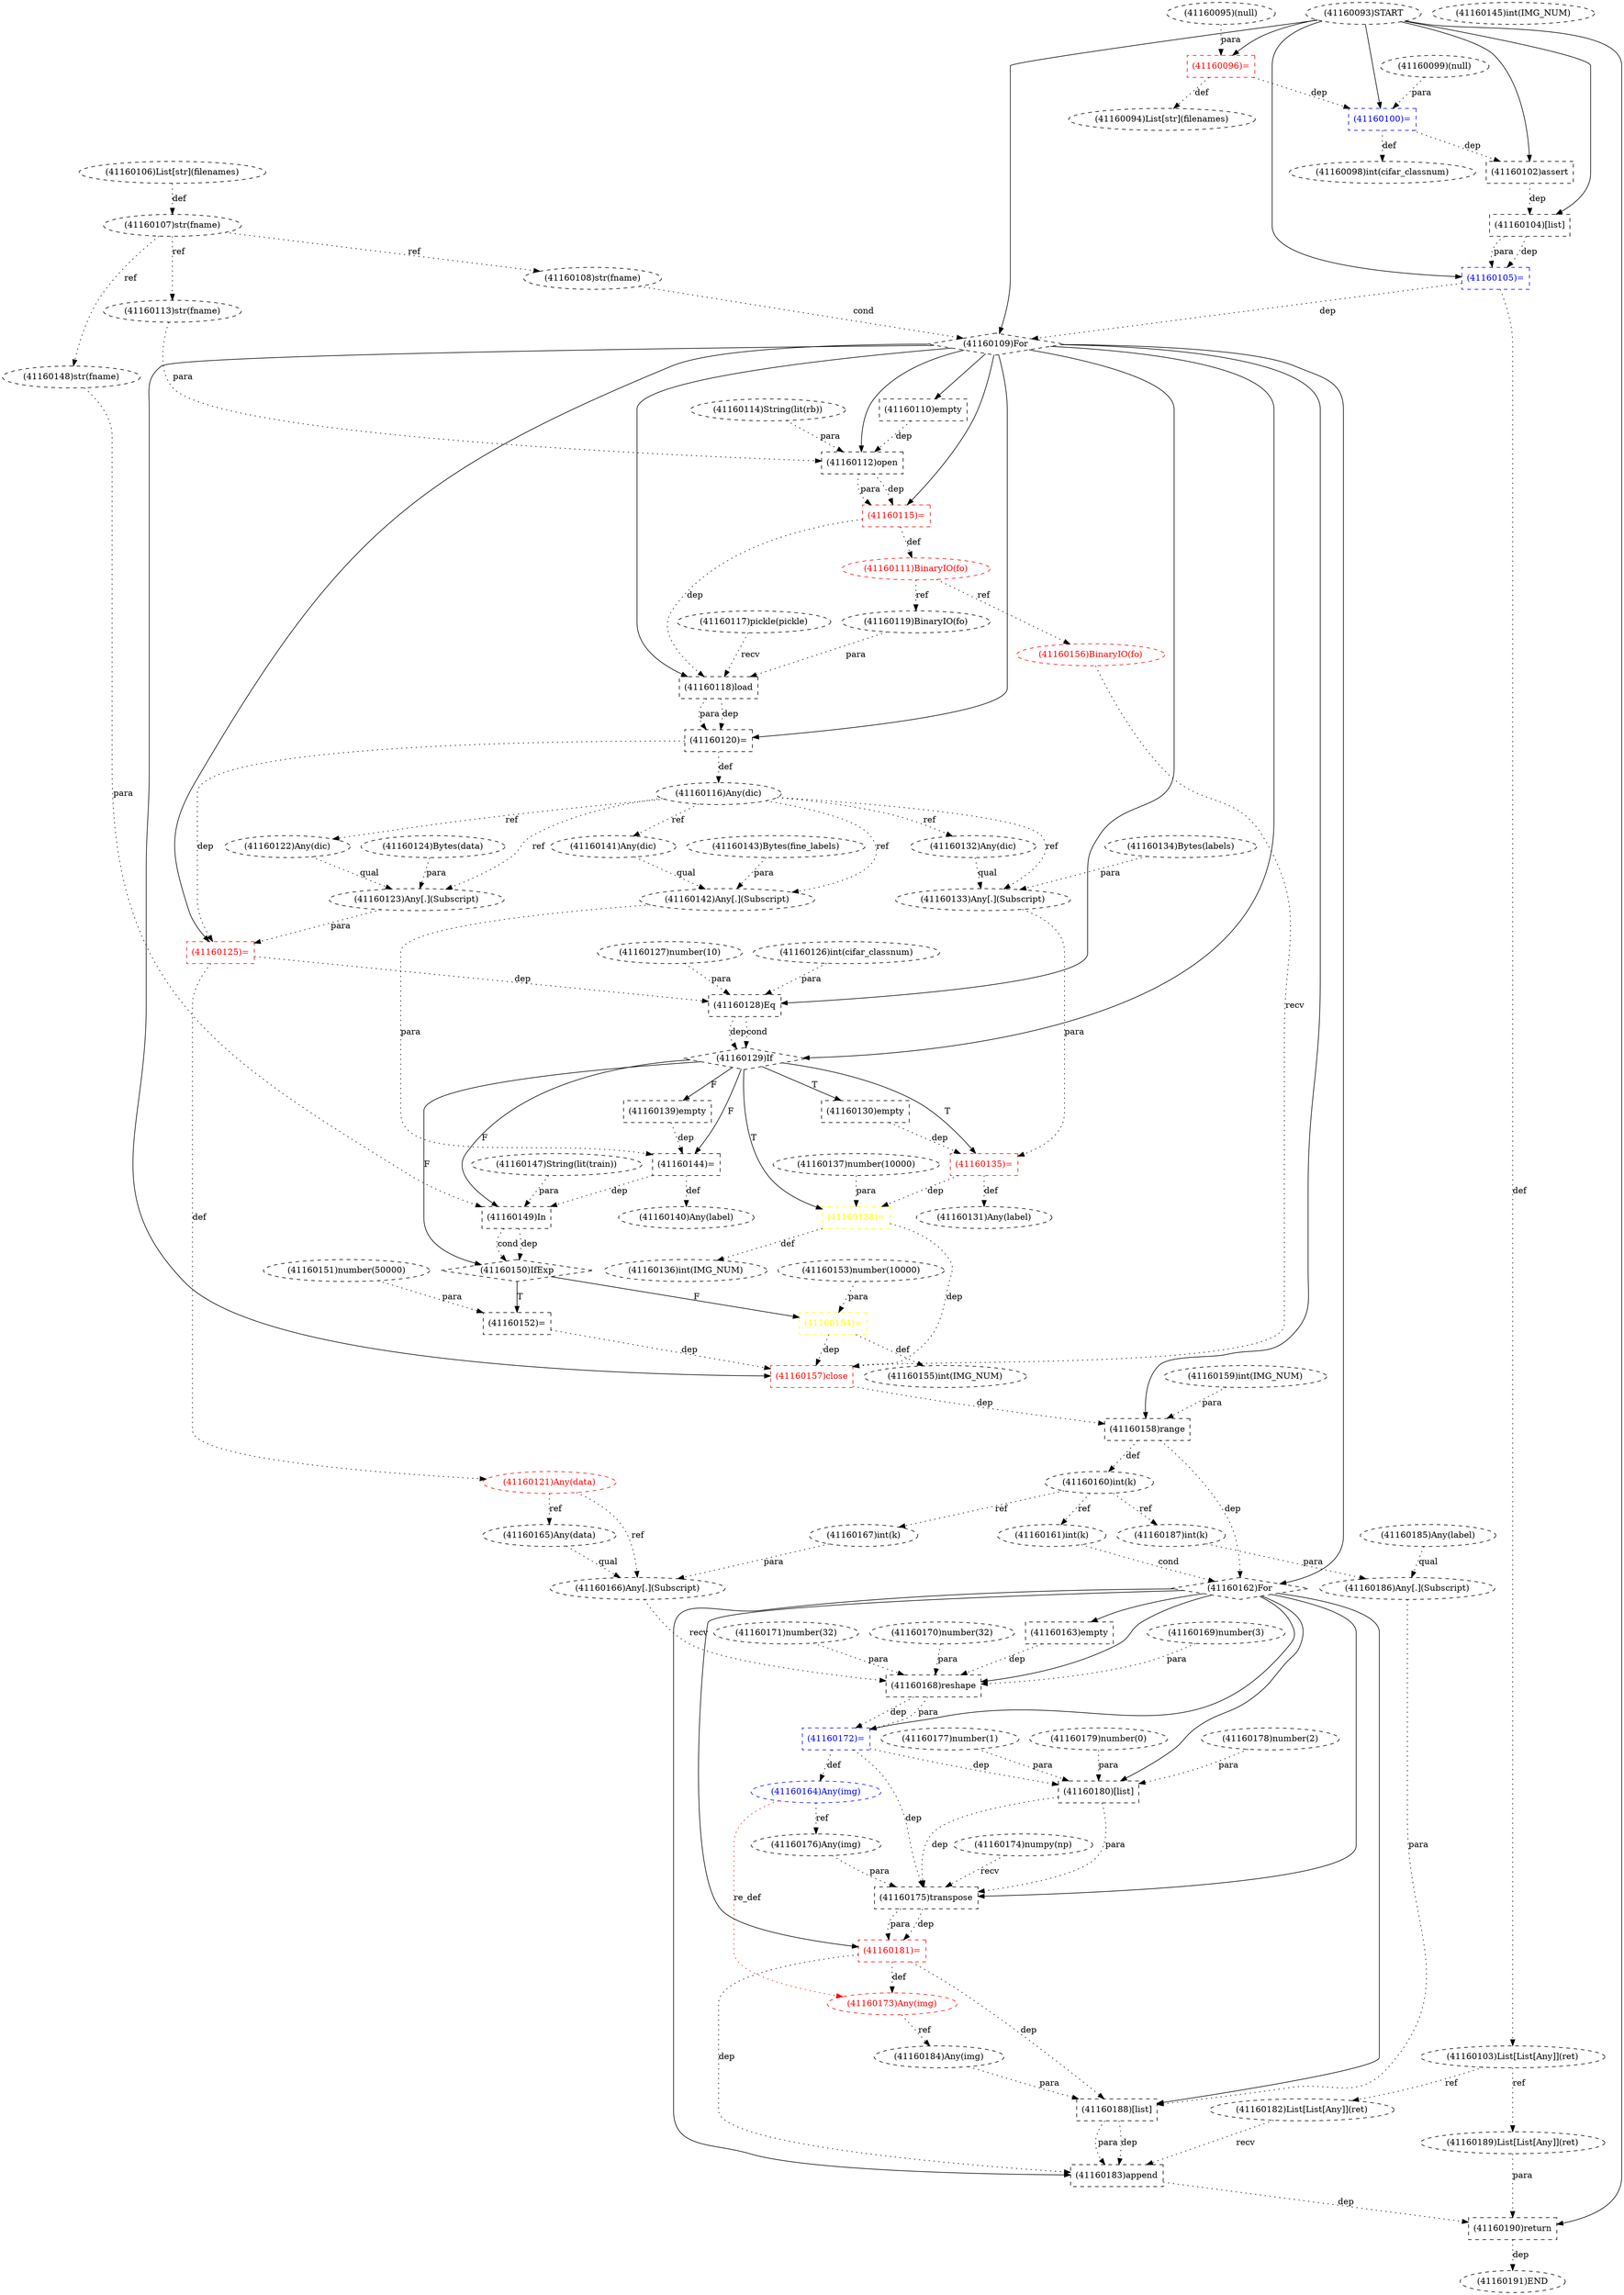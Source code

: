 digraph G {
1 [label="(41160140)Any(label)" shape=ellipse style=dashed]
2 [label="(41160141)Any(dic)" shape=ellipse style=dashed]
3 [label="(41160162)For" shape=diamond style=dashed]
4 [label="(41160142)Any[.](Subscript)" shape=ellipse style=dashed]
5 [label="(41160191)END" style=dashed]
6 [label="(41160110)empty" shape=box style=dashed]
7 [label="(41160150)IfExp" shape=diamond style=dashed]
8 [label="(41160117)pickle(pickle)" shape=ellipse style=dashed]
9 [label="(41160095)(null)" shape=ellipse style=dashed]
10 [label="(41160179)number(0)" shape=ellipse style=dashed]
11 [label="(41160175)transpose" shape=box style=dashed]
12 [label="(41160098)int(cifar_classnum)" shape=ellipse style=dashed]
13 [label="(41160166)Any[.](Subscript)" shape=ellipse style=dashed]
14 [label="(41160099)(null)" shape=ellipse style=dashed]
15 [label="(41160131)Any(label)" shape=ellipse style=dashed]
16 [label="(41160094)List[str](filenames)" shape=ellipse style=dashed]
17 [label="(41160118)load" shape=box style=dashed]
18 [label="(41160161)int(k)" shape=ellipse style=dashed]
19 [label="(41160123)Any[.](Subscript)" shape=ellipse style=dashed]
20 [label="(41160149)In" shape=box style=dashed]
21 [label="(41160100)=" shape=box style=dashed color=blue fontcolor=blue]
22 [label="(41160181)=" shape=box style=dashed color=red fontcolor=red]
23 [label="(41160133)Any[.](Subscript)" shape=ellipse style=dashed]
24 [label="(41160176)Any(img)" shape=ellipse style=dashed]
25 [label="(41160093)START" style=dashed]
26 [label="(41160107)str(fname)" shape=ellipse style=dashed]
27 [label="(41160182)List[List[Any]](ret)" shape=ellipse style=dashed]
28 [label="(41160183)append" shape=box style=dashed]
29 [label="(41160169)number(3)" shape=ellipse style=dashed]
30 [label="(41160135)=" shape=box style=dashed color=red fontcolor=red]
31 [label="(41160163)empty" shape=box style=dashed]
32 [label="(41160129)If" shape=diamond style=dashed]
33 [label="(41160116)Any(dic)" shape=ellipse style=dashed color=black fontcolor=black]
34 [label="(41160104)[list]" shape=box style=dashed]
35 [label="(41160189)List[List[Any]](ret)" shape=ellipse style=dashed]
36 [label="(41160156)BinaryIO(fo)" shape=ellipse style=dashed color=red fontcolor=red]
37 [label="(41160184)Any(img)" shape=ellipse style=dashed]
38 [label="(41160108)str(fname)" shape=ellipse style=dashed]
39 [label="(41160174)numpy(np)" shape=ellipse style=dashed]
40 [label="(41160144)=" shape=box style=dashed color=black fontcolor=black]
41 [label="(41160148)str(fname)" shape=ellipse style=dashed]
42 [label="(41160173)Any(img)" shape=ellipse style=dashed color=red fontcolor=red]
43 [label="(41160113)str(fname)" shape=ellipse style=dashed]
44 [label="(41160152)=" shape=box style=dashed]
45 [label="(41160160)int(k)" shape=ellipse style=dashed]
46 [label="(41160154)=" shape=box style=dashed color=yellow fontcolor=yellow]
47 [label="(41160172)=" shape=box style=dashed color=blue fontcolor=blue]
48 [label="(41160115)=" shape=box style=dashed color=red fontcolor=red]
49 [label="(41160167)int(k)" shape=ellipse style=dashed]
50 [label="(41160186)Any[.](Subscript)" shape=ellipse style=dashed]
51 [label="(41160143)Bytes(fine_labels)" shape=ellipse style=dashed]
52 [label="(41160155)int(IMG_NUM)" shape=ellipse style=dashed]
53 [label="(41160136)int(IMG_NUM)" shape=ellipse style=dashed]
54 [label="(41160111)BinaryIO(fo)" shape=ellipse style=dashed color=red fontcolor=red]
55 [label="(41160103)List[List[Any]](ret)" shape=ellipse style=dashed]
56 [label="(41160153)number(10000)" shape=ellipse style=dashed]
57 [label="(41160119)BinaryIO(fo)" shape=ellipse style=dashed]
58 [label="(41160122)Any(dic)" shape=ellipse style=dashed]
59 [label="(41160178)number(2)" shape=ellipse style=dashed]
60 [label="(41160190)return" shape=box style=dashed]
61 [label="(41160125)=" shape=box style=dashed color=red fontcolor=red]
62 [label="(41160158)range" shape=box style=dashed]
63 [label="(41160171)number(32)" shape=ellipse style=dashed]
64 [label="(41160134)Bytes(labels)" shape=ellipse style=dashed]
65 [label="(41160180)[list]" shape=box style=dashed]
66 [label="(41160114)String(lit(rb))" shape=ellipse style=dashed color=black fontcolor=black]
67 [label="(41160151)number(50000)" shape=ellipse style=dashed]
68 [label="(41160185)Any(label)" shape=ellipse style=dashed]
69 [label="(41160124)Bytes(data)" shape=ellipse style=dashed]
70 [label="(41160165)Any(data)" shape=ellipse style=dashed]
71 [label="(41160126)int(cifar_classnum)" shape=ellipse style=dashed]
72 [label="(41160130)empty" shape=box style=dashed]
73 [label="(41160168)reshape" shape=box style=dashed]
74 [label="(41160127)number(10)" shape=ellipse style=dashed]
75 [label="(41160177)number(1)" shape=ellipse style=dashed]
76 [label="(41160128)Eq" shape=box style=dashed]
77 [label="(41160147)String(lit(train))" shape=ellipse style=dashed]
78 [label="(41160187)int(k)" shape=ellipse style=dashed]
79 [label="(41160145)int(IMG_NUM)" shape=ellipse style=dashed]
80 [label="(41160109)For" shape=diamond style=dashed]
81 [label="(41160159)int(IMG_NUM)" shape=ellipse style=dashed]
82 [label="(41160139)empty" shape=box style=dashed]
83 [label="(41160120)=" shape=box style=dashed color=black fontcolor=black]
84 [label="(41160170)number(32)" shape=ellipse style=dashed]
85 [label="(41160138)=" shape=box style=dashed color=yellow fontcolor=yellow]
86 [label="(41160105)=" shape=box style=dashed color=blue fontcolor=blue]
87 [label="(41160137)number(10000)" shape=ellipse style=dashed]
88 [label="(41160188)[list]" shape=box style=dashed]
89 [label="(41160102)assert" shape=box style=dashed]
90 [label="(41160112)open" shape=box style=dashed color=black fontcolor=black]
91 [label="(41160106)List[str](filenames)" shape=ellipse style=dashed]
92 [label="(41160164)Any(img)" shape=ellipse style=dashed color=blue fontcolor=blue]
93 [label="(41160132)Any(dic)" shape=ellipse style=dashed]
94 [label="(41160096)=" shape=box style=dashed color=red fontcolor=red]
95 [label="(41160121)Any(data)" shape=ellipse style=dashed color=red fontcolor=red]
96 [label="(41160157)close" shape=box style=dashed color=red fontcolor=red]
40 -> 1 [label="def" style=dotted];
33 -> 2 [label="ref" style=dotted];
80 -> 3 [label="" style=solid];
62 -> 3 [label="dep" style=dotted];
18 -> 3 [label="cond" style=dotted];
2 -> 4 [label="qual" style=dotted];
51 -> 4 [label="para" style=dotted];
33 -> 4 [label="ref" style=dotted];
60 -> 5 [label="dep" style=dotted];
80 -> 6 [label="" style=solid];
32 -> 7 [label="F"];
20 -> 7 [label="dep" style=dotted];
20 -> 7 [label="cond" style=dotted];
3 -> 11 [label="" style=solid];
39 -> 11 [label="recv" style=dotted];
24 -> 11 [label="para" style=dotted];
65 -> 11 [label="dep" style=dotted];
65 -> 11 [label="para" style=dotted];
47 -> 11 [label="dep" style=dotted];
21 -> 12 [label="def" style=dotted];
70 -> 13 [label="qual" style=dotted];
49 -> 13 [label="para" style=dotted];
95 -> 13 [label="ref" style=dotted];
30 -> 15 [label="def" style=dotted];
94 -> 16 [label="def" style=dotted];
80 -> 17 [label="" style=solid];
8 -> 17 [label="recv" style=dotted];
57 -> 17 [label="para" style=dotted];
48 -> 17 [label="dep" style=dotted];
45 -> 18 [label="ref" style=dotted];
58 -> 19 [label="qual" style=dotted];
69 -> 19 [label="para" style=dotted];
33 -> 19 [label="ref" style=dotted];
32 -> 20 [label="F"];
77 -> 20 [label="para" style=dotted];
41 -> 20 [label="para" style=dotted];
40 -> 20 [label="dep" style=dotted];
25 -> 21 [label="" style=solid];
14 -> 21 [label="para" style=dotted];
94 -> 21 [label="dep" style=dotted];
3 -> 22 [label="" style=solid];
11 -> 22 [label="dep" style=dotted];
11 -> 22 [label="para" style=dotted];
93 -> 23 [label="qual" style=dotted];
64 -> 23 [label="para" style=dotted];
33 -> 23 [label="ref" style=dotted];
92 -> 24 [label="ref" style=dotted];
91 -> 26 [label="def" style=dotted];
55 -> 27 [label="ref" style=dotted];
3 -> 28 [label="" style=solid];
27 -> 28 [label="recv" style=dotted];
88 -> 28 [label="dep" style=dotted];
88 -> 28 [label="para" style=dotted];
22 -> 28 [label="dep" style=dotted];
32 -> 30 [label="T"];
23 -> 30 [label="para" style=dotted];
72 -> 30 [label="dep" style=dotted];
3 -> 31 [label="" style=solid];
80 -> 32 [label="" style=solid];
76 -> 32 [label="dep" style=dotted];
76 -> 32 [label="cond" style=dotted];
83 -> 33 [label="def" style=dotted];
25 -> 34 [label="" style=solid];
89 -> 34 [label="dep" style=dotted];
55 -> 35 [label="ref" style=dotted];
54 -> 36 [label="ref" style=dotted];
42 -> 37 [label="ref" style=dotted];
26 -> 38 [label="ref" style=dotted];
32 -> 40 [label="F"];
4 -> 40 [label="para" style=dotted];
82 -> 40 [label="dep" style=dotted];
26 -> 41 [label="ref" style=dotted];
22 -> 42 [label="def" style=dotted];
92 -> 42 [label="re_def" style=dotted color=red];
26 -> 43 [label="ref" style=dotted];
7 -> 44 [label="T"];
67 -> 44 [label="para" style=dotted];
62 -> 45 [label="def" style=dotted];
7 -> 46 [label="F"];
56 -> 46 [label="para" style=dotted];
3 -> 47 [label="" style=solid];
73 -> 47 [label="dep" style=dotted];
73 -> 47 [label="para" style=dotted];
80 -> 48 [label="" style=solid];
90 -> 48 [label="dep" style=dotted];
90 -> 48 [label="para" style=dotted];
45 -> 49 [label="ref" style=dotted];
68 -> 50 [label="qual" style=dotted];
78 -> 50 [label="para" style=dotted];
46 -> 52 [label="def" style=dotted];
85 -> 53 [label="def" style=dotted];
48 -> 54 [label="def" style=dotted];
86 -> 55 [label="def" style=dotted];
54 -> 57 [label="ref" style=dotted];
33 -> 58 [label="ref" style=dotted];
25 -> 60 [label="" style=solid];
35 -> 60 [label="para" style=dotted];
28 -> 60 [label="dep" style=dotted];
80 -> 61 [label="" style=solid];
19 -> 61 [label="para" style=dotted];
83 -> 61 [label="dep" style=dotted];
80 -> 62 [label="" style=solid];
81 -> 62 [label="para" style=dotted];
96 -> 62 [label="dep" style=dotted];
3 -> 65 [label="" style=solid];
75 -> 65 [label="para" style=dotted];
59 -> 65 [label="para" style=dotted];
10 -> 65 [label="para" style=dotted];
47 -> 65 [label="dep" style=dotted];
95 -> 70 [label="ref" style=dotted];
32 -> 72 [label="T"];
3 -> 73 [label="" style=solid];
13 -> 73 [label="recv" style=dotted];
29 -> 73 [label="para" style=dotted];
84 -> 73 [label="para" style=dotted];
63 -> 73 [label="para" style=dotted];
31 -> 73 [label="dep" style=dotted];
80 -> 76 [label="" style=solid];
71 -> 76 [label="para" style=dotted];
74 -> 76 [label="para" style=dotted];
61 -> 76 [label="dep" style=dotted];
45 -> 78 [label="ref" style=dotted];
25 -> 80 [label="" style=solid];
38 -> 80 [label="cond" style=dotted];
86 -> 80 [label="dep" style=dotted];
32 -> 82 [label="F"];
80 -> 83 [label="" style=solid];
17 -> 83 [label="dep" style=dotted];
17 -> 83 [label="para" style=dotted];
32 -> 85 [label="T"];
87 -> 85 [label="para" style=dotted];
30 -> 85 [label="dep" style=dotted];
25 -> 86 [label="" style=solid];
34 -> 86 [label="dep" style=dotted];
34 -> 86 [label="para" style=dotted];
3 -> 88 [label="" style=solid];
37 -> 88 [label="para" style=dotted];
50 -> 88 [label="para" style=dotted];
22 -> 88 [label="dep" style=dotted];
25 -> 89 [label="" style=solid];
21 -> 89 [label="dep" style=dotted];
80 -> 90 [label="" style=solid];
43 -> 90 [label="para" style=dotted];
66 -> 90 [label="para" style=dotted];
6 -> 90 [label="dep" style=dotted];
47 -> 92 [label="def" style=dotted];
33 -> 93 [label="ref" style=dotted];
25 -> 94 [label="" style=solid];
9 -> 94 [label="para" style=dotted];
61 -> 95 [label="def" style=dotted];
80 -> 96 [label="" style=solid];
36 -> 96 [label="recv" style=dotted];
85 -> 96 [label="dep" style=dotted];
44 -> 96 [label="dep" style=dotted];
46 -> 96 [label="dep" style=dotted];
}